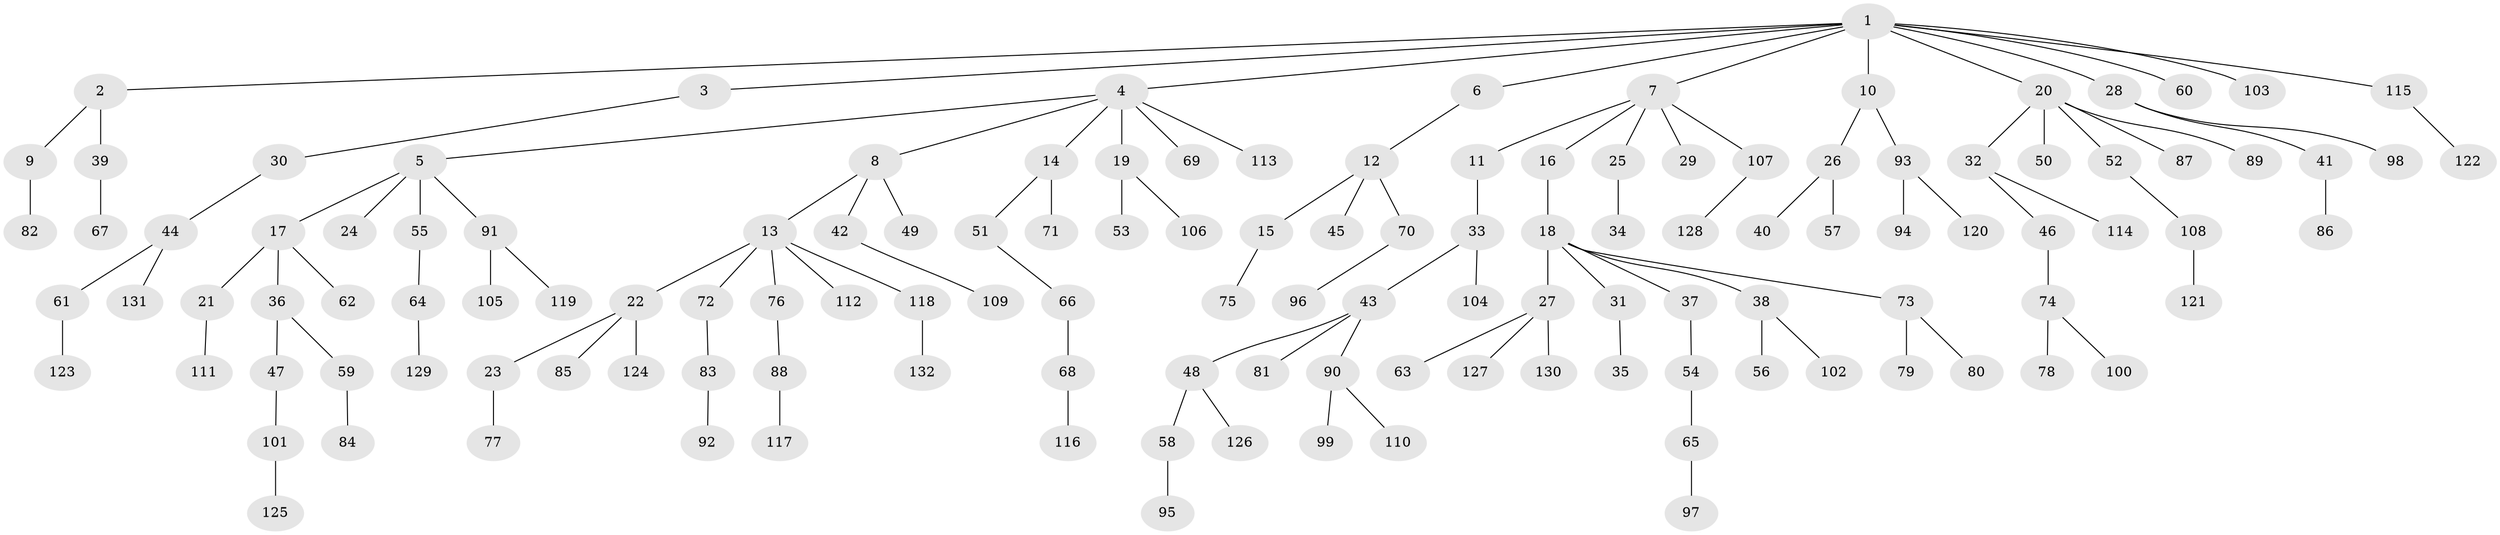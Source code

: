 // coarse degree distribution, {11: 0.011235955056179775, 3: 0.0898876404494382, 2: 0.30337078651685395, 6: 0.011235955056179775, 5: 0.0449438202247191, 8: 0.011235955056179775, 1: 0.5168539325842697, 7: 0.011235955056179775}
// Generated by graph-tools (version 1.1) at 2025/52/02/27/25 19:52:13]
// undirected, 132 vertices, 131 edges
graph export_dot {
graph [start="1"]
  node [color=gray90,style=filled];
  1;
  2;
  3;
  4;
  5;
  6;
  7;
  8;
  9;
  10;
  11;
  12;
  13;
  14;
  15;
  16;
  17;
  18;
  19;
  20;
  21;
  22;
  23;
  24;
  25;
  26;
  27;
  28;
  29;
  30;
  31;
  32;
  33;
  34;
  35;
  36;
  37;
  38;
  39;
  40;
  41;
  42;
  43;
  44;
  45;
  46;
  47;
  48;
  49;
  50;
  51;
  52;
  53;
  54;
  55;
  56;
  57;
  58;
  59;
  60;
  61;
  62;
  63;
  64;
  65;
  66;
  67;
  68;
  69;
  70;
  71;
  72;
  73;
  74;
  75;
  76;
  77;
  78;
  79;
  80;
  81;
  82;
  83;
  84;
  85;
  86;
  87;
  88;
  89;
  90;
  91;
  92;
  93;
  94;
  95;
  96;
  97;
  98;
  99;
  100;
  101;
  102;
  103;
  104;
  105;
  106;
  107;
  108;
  109;
  110;
  111;
  112;
  113;
  114;
  115;
  116;
  117;
  118;
  119;
  120;
  121;
  122;
  123;
  124;
  125;
  126;
  127;
  128;
  129;
  130;
  131;
  132;
  1 -- 2;
  1 -- 3;
  1 -- 4;
  1 -- 6;
  1 -- 7;
  1 -- 10;
  1 -- 20;
  1 -- 28;
  1 -- 60;
  1 -- 103;
  1 -- 115;
  2 -- 9;
  2 -- 39;
  3 -- 30;
  4 -- 5;
  4 -- 8;
  4 -- 14;
  4 -- 19;
  4 -- 69;
  4 -- 113;
  5 -- 17;
  5 -- 24;
  5 -- 55;
  5 -- 91;
  6 -- 12;
  7 -- 11;
  7 -- 16;
  7 -- 25;
  7 -- 29;
  7 -- 107;
  8 -- 13;
  8 -- 42;
  8 -- 49;
  9 -- 82;
  10 -- 26;
  10 -- 93;
  11 -- 33;
  12 -- 15;
  12 -- 45;
  12 -- 70;
  13 -- 22;
  13 -- 72;
  13 -- 76;
  13 -- 112;
  13 -- 118;
  14 -- 51;
  14 -- 71;
  15 -- 75;
  16 -- 18;
  17 -- 21;
  17 -- 36;
  17 -- 62;
  18 -- 27;
  18 -- 31;
  18 -- 37;
  18 -- 38;
  18 -- 73;
  19 -- 53;
  19 -- 106;
  20 -- 32;
  20 -- 50;
  20 -- 52;
  20 -- 87;
  20 -- 89;
  21 -- 111;
  22 -- 23;
  22 -- 85;
  22 -- 124;
  23 -- 77;
  25 -- 34;
  26 -- 40;
  26 -- 57;
  27 -- 63;
  27 -- 127;
  27 -- 130;
  28 -- 41;
  28 -- 98;
  30 -- 44;
  31 -- 35;
  32 -- 46;
  32 -- 114;
  33 -- 43;
  33 -- 104;
  36 -- 47;
  36 -- 59;
  37 -- 54;
  38 -- 56;
  38 -- 102;
  39 -- 67;
  41 -- 86;
  42 -- 109;
  43 -- 48;
  43 -- 81;
  43 -- 90;
  44 -- 61;
  44 -- 131;
  46 -- 74;
  47 -- 101;
  48 -- 58;
  48 -- 126;
  51 -- 66;
  52 -- 108;
  54 -- 65;
  55 -- 64;
  58 -- 95;
  59 -- 84;
  61 -- 123;
  64 -- 129;
  65 -- 97;
  66 -- 68;
  68 -- 116;
  70 -- 96;
  72 -- 83;
  73 -- 79;
  73 -- 80;
  74 -- 78;
  74 -- 100;
  76 -- 88;
  83 -- 92;
  88 -- 117;
  90 -- 99;
  90 -- 110;
  91 -- 105;
  91 -- 119;
  93 -- 94;
  93 -- 120;
  101 -- 125;
  107 -- 128;
  108 -- 121;
  115 -- 122;
  118 -- 132;
}
